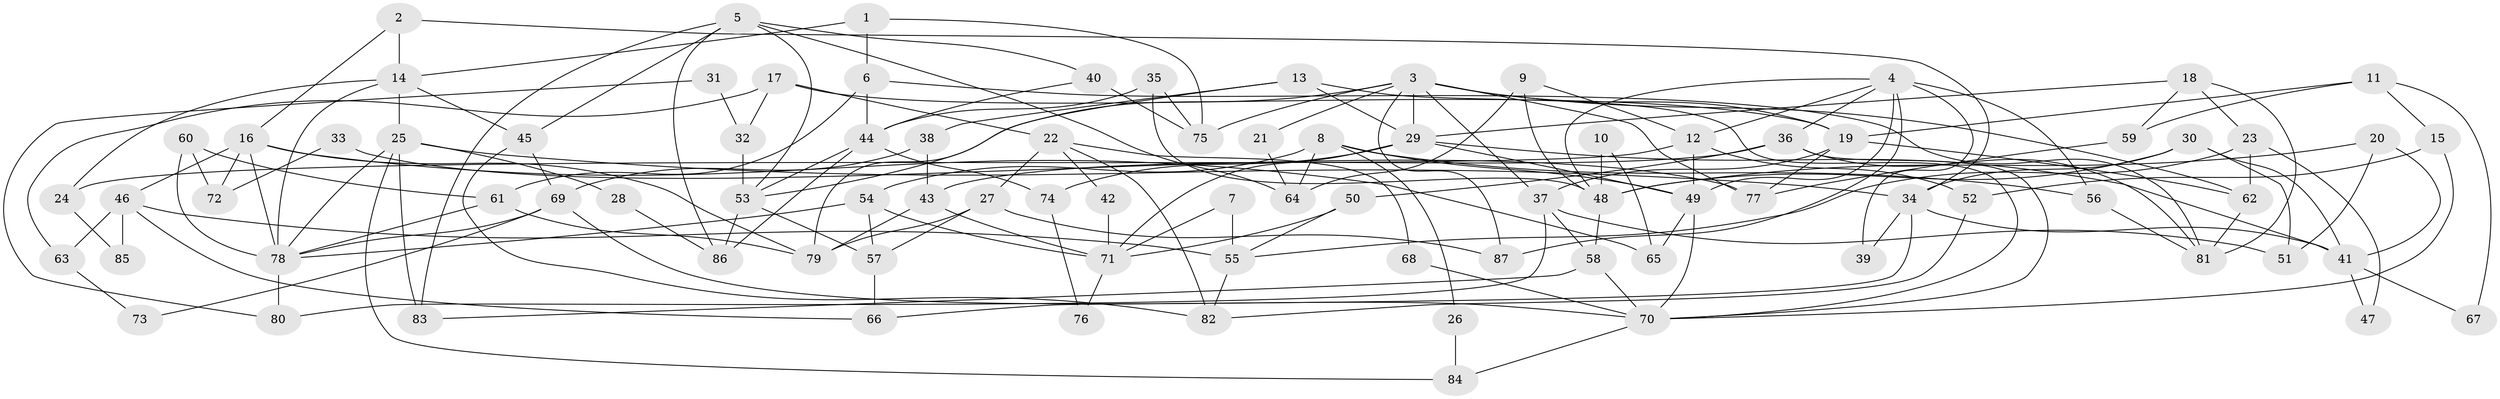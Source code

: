 // coarse degree distribution, {3: 0.2631578947368421, 9: 0.05263157894736842, 11: 0.05263157894736842, 8: 0.017543859649122806, 2: 0.14035087719298245, 5: 0.14035087719298245, 7: 0.12280701754385964, 4: 0.10526315789473684, 6: 0.10526315789473684}
// Generated by graph-tools (version 1.1) at 2025/52/02/27/25 19:52:09]
// undirected, 87 vertices, 174 edges
graph export_dot {
graph [start="1"]
  node [color=gray90,style=filled];
  1;
  2;
  3;
  4;
  5;
  6;
  7;
  8;
  9;
  10;
  11;
  12;
  13;
  14;
  15;
  16;
  17;
  18;
  19;
  20;
  21;
  22;
  23;
  24;
  25;
  26;
  27;
  28;
  29;
  30;
  31;
  32;
  33;
  34;
  35;
  36;
  37;
  38;
  39;
  40;
  41;
  42;
  43;
  44;
  45;
  46;
  47;
  48;
  49;
  50;
  51;
  52;
  53;
  54;
  55;
  56;
  57;
  58;
  59;
  60;
  61;
  62;
  63;
  64;
  65;
  66;
  67;
  68;
  69;
  70;
  71;
  72;
  73;
  74;
  75;
  76;
  77;
  78;
  79;
  80;
  81;
  82;
  83;
  84;
  85;
  86;
  87;
  1 -- 14;
  1 -- 75;
  1 -- 6;
  2 -- 14;
  2 -- 34;
  2 -- 16;
  3 -- 37;
  3 -- 19;
  3 -- 21;
  3 -- 29;
  3 -- 53;
  3 -- 62;
  3 -- 75;
  3 -- 77;
  3 -- 87;
  4 -- 48;
  4 -- 49;
  4 -- 12;
  4 -- 36;
  4 -- 39;
  4 -- 56;
  4 -- 87;
  5 -- 86;
  5 -- 53;
  5 -- 40;
  5 -- 45;
  5 -- 64;
  5 -- 83;
  6 -- 81;
  6 -- 44;
  6 -- 61;
  7 -- 71;
  7 -- 55;
  8 -- 64;
  8 -- 54;
  8 -- 26;
  8 -- 49;
  8 -- 56;
  9 -- 12;
  9 -- 48;
  9 -- 64;
  10 -- 48;
  10 -- 65;
  11 -- 59;
  11 -- 19;
  11 -- 15;
  11 -- 67;
  12 -- 49;
  12 -- 24;
  12 -- 52;
  13 -- 79;
  13 -- 29;
  13 -- 38;
  13 -- 70;
  14 -- 45;
  14 -- 78;
  14 -- 24;
  14 -- 25;
  15 -- 70;
  15 -- 52;
  16 -- 46;
  16 -- 65;
  16 -- 72;
  16 -- 78;
  16 -- 79;
  17 -- 22;
  17 -- 19;
  17 -- 32;
  17 -- 63;
  18 -- 29;
  18 -- 81;
  18 -- 23;
  18 -- 59;
  19 -- 62;
  19 -- 37;
  19 -- 77;
  20 -- 48;
  20 -- 41;
  20 -- 51;
  21 -- 64;
  22 -- 27;
  22 -- 82;
  22 -- 42;
  22 -- 68;
  23 -- 55;
  23 -- 47;
  23 -- 62;
  24 -- 85;
  25 -- 78;
  25 -- 28;
  25 -- 34;
  25 -- 83;
  25 -- 84;
  26 -- 84;
  27 -- 79;
  27 -- 87;
  27 -- 57;
  28 -- 86;
  29 -- 49;
  29 -- 41;
  29 -- 71;
  29 -- 74;
  30 -- 34;
  30 -- 48;
  30 -- 41;
  30 -- 51;
  31 -- 80;
  31 -- 32;
  32 -- 53;
  33 -- 77;
  33 -- 72;
  34 -- 41;
  34 -- 39;
  34 -- 66;
  35 -- 75;
  35 -- 44;
  35 -- 48;
  36 -- 81;
  36 -- 43;
  36 -- 50;
  36 -- 70;
  37 -- 58;
  37 -- 51;
  37 -- 80;
  38 -- 69;
  38 -- 43;
  40 -- 44;
  40 -- 75;
  41 -- 47;
  41 -- 67;
  42 -- 71;
  43 -- 71;
  43 -- 79;
  44 -- 53;
  44 -- 74;
  44 -- 86;
  45 -- 69;
  45 -- 82;
  46 -- 66;
  46 -- 55;
  46 -- 63;
  46 -- 85;
  48 -- 58;
  49 -- 70;
  49 -- 65;
  50 -- 71;
  50 -- 55;
  52 -- 82;
  53 -- 57;
  53 -- 86;
  54 -- 78;
  54 -- 71;
  54 -- 57;
  55 -- 82;
  56 -- 81;
  57 -- 66;
  58 -- 83;
  58 -- 70;
  59 -- 77;
  60 -- 61;
  60 -- 78;
  60 -- 72;
  61 -- 79;
  61 -- 78;
  62 -- 81;
  63 -- 73;
  68 -- 70;
  69 -- 78;
  69 -- 70;
  69 -- 73;
  70 -- 84;
  71 -- 76;
  74 -- 76;
  78 -- 80;
}
